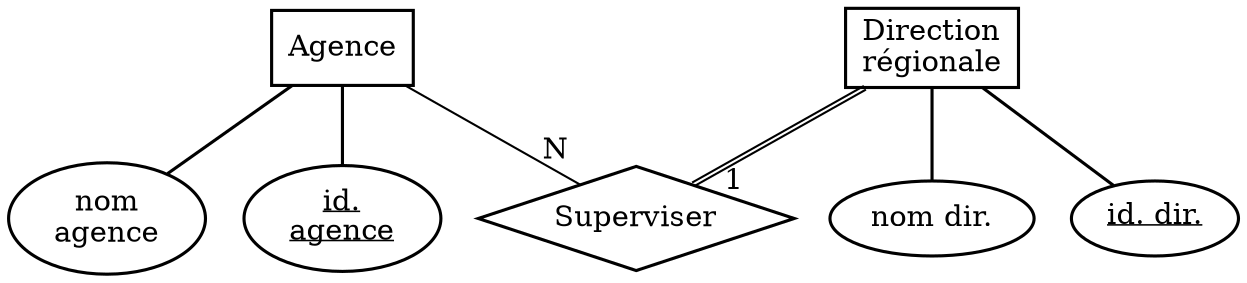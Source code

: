 // Generated by Mocodo 4.0.0

graph{
  start=42

  // Entities
  node [
    shape=box
    style=filled
    penwidth=1.5
    fillcolor="#FFFFFF"
  ]
  1 [label="Agence"]
  5 [label="Direction\nrégionale"]

  // Normal entity attributes
  node [
    shape=oval
    penwidth=1.5
    fillcolor="#FFFFFF"
  ]
  3 [label="nom\nagence"]
  7 [label="nom dir."]

  // Weak and strong entity attributes
  2 [label=<<u>id.<br/>agence</u>>]
  6 [label=<<u>id. dir.</u>>]

  // Relationships
  node [
    shape=diamond
    height=0.7
    penwidth=1.5
    fillcolor="#FFFFFF"
  ]
  4 [label="Superviser"]

  // Edges between entities and attributes
  edge [
    penwidth=1.5
  ]
  1 -- 2
  1 -- 3
  5 -- 6
  5 -- 7

  // Edges between entities and relationships
  edge [
    penwidth=1
    color="#000000:#000000"
    labeldistance=2
    headlabel=1
  ]
  5 -- 4
  edge [headlabel=N]
  1 -- 4 [color="#000000"]
}